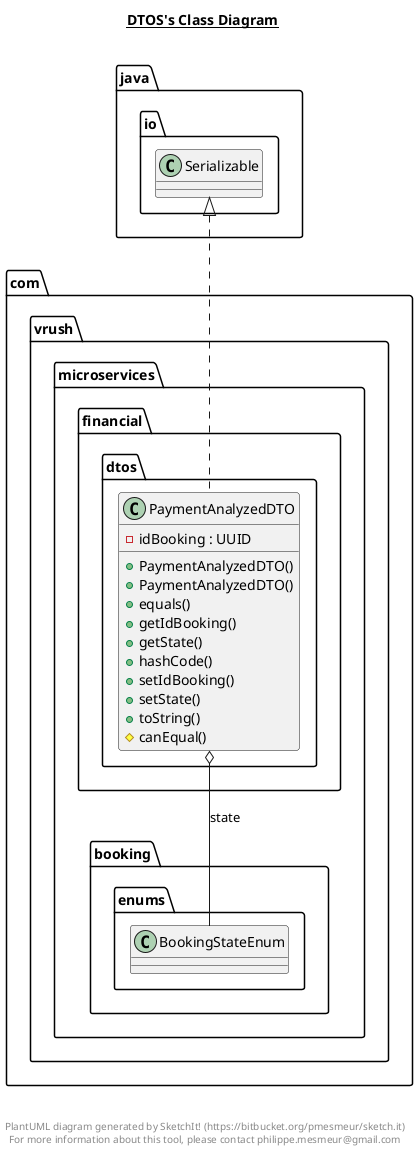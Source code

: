 @startuml

title __DTOS's Class Diagram__\n

  namespace com.vrush.microservices.financial.dtos {
    class com.vrush.microservices.financial.dtos.PaymentAnalyzedDTO {
        - idBooking : UUID
        + PaymentAnalyzedDTO()
        + PaymentAnalyzedDTO()
        + equals()
        + getIdBooking()
        + getState()
        + hashCode()
        + setIdBooking()
        + setState()
        + toString()
        # canEqual()
    }
  }
  

  com.vrush.microservices.financial.dtos.PaymentAnalyzedDTO .up.|> java.io.Serializable
  com.vrush.microservices.financial.dtos.PaymentAnalyzedDTO o-- com.vrush.microservices.booking.enums.BookingStateEnum : state


right footer


PlantUML diagram generated by SketchIt! (https://bitbucket.org/pmesmeur/sketch.it)
For more information about this tool, please contact philippe.mesmeur@gmail.com
endfooter

@enduml
